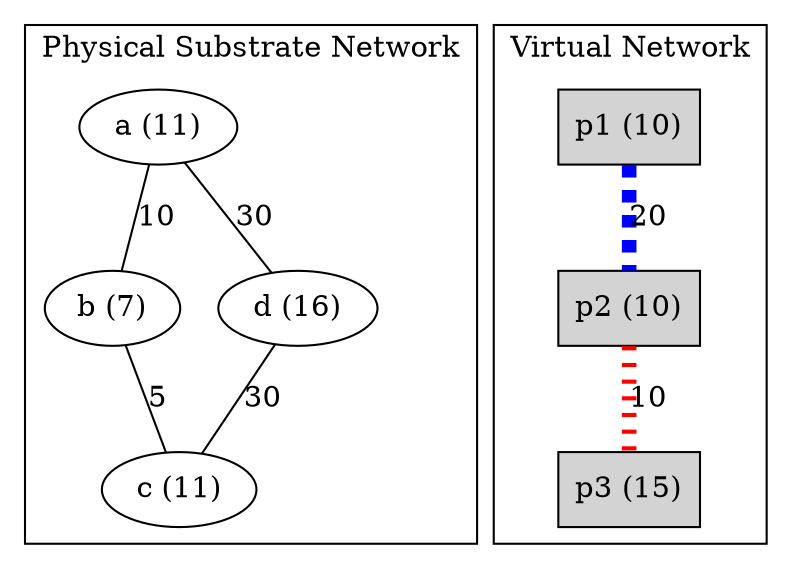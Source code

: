 Graph example {
  center=true;
  subgraph cluster_substrate{
    label="Physical Substrate Network";
    {rank=1;
      a [label="a (11)"];
    }
    {rank=same; 
      b [label="b (7)"];
      d [label="d (16)"];
    }
    c [label="c (11)"];
  }

  a -- b [label="10"]
  b -- c [label="5"]
  c -- d [label="30"]
  d -- a [label="30"]

  
  subgraph cluster_virtual {
    label="Virtual Network";
    node [shape=box]
    { p1 [label="p1 (10)", style="filled, fillcolor=gray"]; 
      p2 [label="p2 (10)", style="filled, fillcolor=gray"]; 
      p3 [label="p3 (15)", style="filled, fillcolor=gray"];
    }
  }
  p1 -- p2 [label="20", color="blue",penwidth="7",style="dashed"]
  p2 -- p3 [label="10", color="red",penwidth="7",style="dotted"]
}


